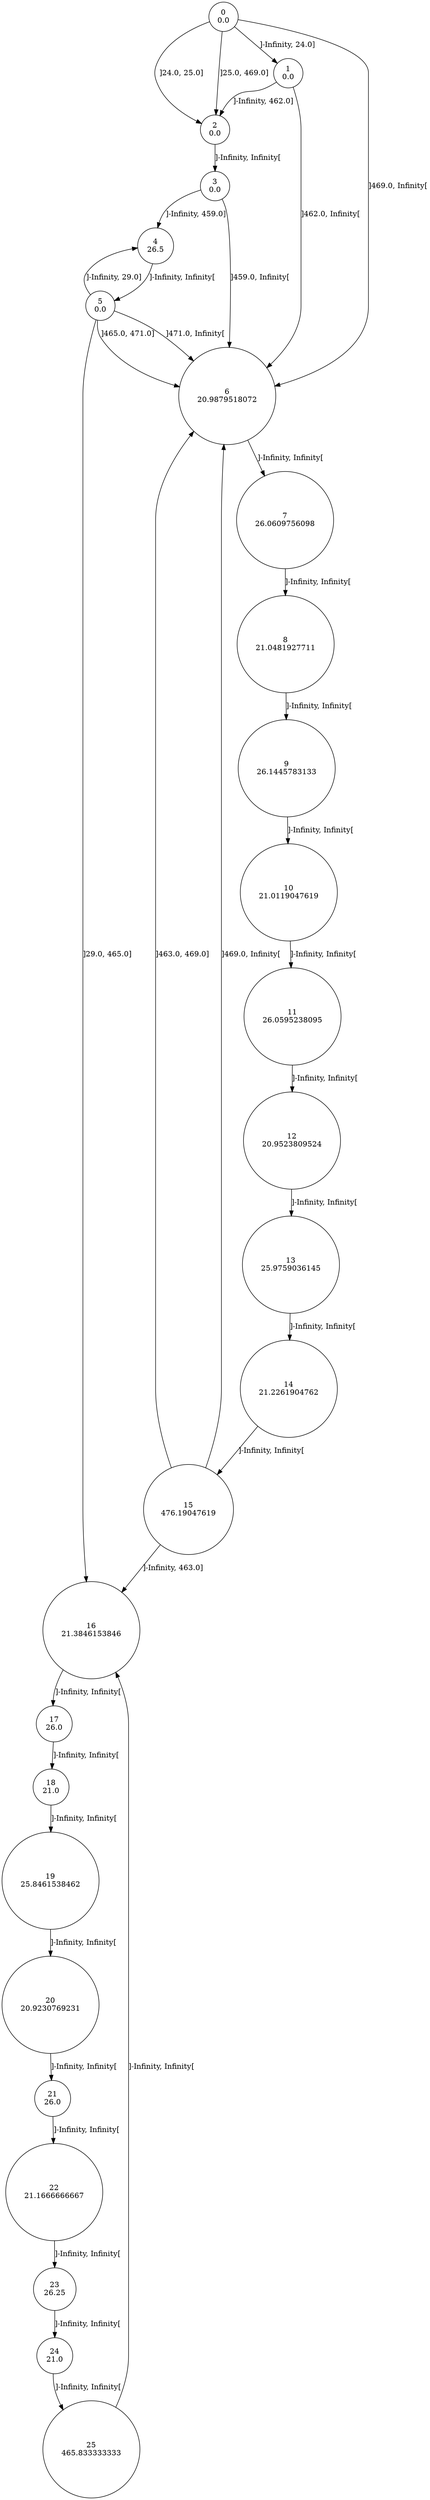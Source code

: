 digraph a {
0 [shape=circle, label="0\n0.0"];
	0 -> 1 [label="]-Infinity, 24.0]"];
	0 -> 2 [label="]24.0, 25.0]"];
	0 -> 2 [label="]25.0, 469.0]"];
	0 -> 6 [label="]469.0, Infinity["];
1 [shape=circle, label="1\n0.0"];
	1 -> 2 [label="]-Infinity, 462.0]"];
	1 -> 6 [label="]462.0, Infinity["];
2 [shape=circle, label="2\n0.0"];
	2 -> 3 [label="]-Infinity, Infinity["];
3 [shape=circle, label="3\n0.0"];
	3 -> 4 [label="]-Infinity, 459.0]"];
	3 -> 6 [label="]459.0, Infinity["];
4 [shape=circle, label="4\n26.5"];
	4 -> 5 [label="]-Infinity, Infinity["];
5 [shape=circle, label="5\n0.0"];
	5 -> 4 [label="]-Infinity, 29.0]"];
	5 -> 16 [label="]29.0, 465.0]"];
	5 -> 6 [label="]465.0, 471.0]"];
	5 -> 6 [label="]471.0, Infinity["];
6 [shape=circle, label="6\n20.9879518072"];
	6 -> 7 [label="]-Infinity, Infinity["];
7 [shape=circle, label="7\n26.0609756098"];
	7 -> 8 [label="]-Infinity, Infinity["];
8 [shape=circle, label="8\n21.0481927711"];
	8 -> 9 [label="]-Infinity, Infinity["];
9 [shape=circle, label="9\n26.1445783133"];
	9 -> 10 [label="]-Infinity, Infinity["];
10 [shape=circle, label="10\n21.0119047619"];
	10 -> 11 [label="]-Infinity, Infinity["];
11 [shape=circle, label="11\n26.0595238095"];
	11 -> 12 [label="]-Infinity, Infinity["];
12 [shape=circle, label="12\n20.9523809524"];
	12 -> 13 [label="]-Infinity, Infinity["];
13 [shape=circle, label="13\n25.9759036145"];
	13 -> 14 [label="]-Infinity, Infinity["];
14 [shape=circle, label="14\n21.2261904762"];
	14 -> 15 [label="]-Infinity, Infinity["];
15 [shape=circle, label="15\n476.19047619"];
	15 -> 16 [label="]-Infinity, 463.0]"];
	15 -> 6 [label="]463.0, 469.0]"];
	15 -> 6 [label="]469.0, Infinity["];
16 [shape=circle, label="16\n21.3846153846"];
	16 -> 17 [label="]-Infinity, Infinity["];
17 [shape=circle, label="17\n26.0"];
	17 -> 18 [label="]-Infinity, Infinity["];
18 [shape=circle, label="18\n21.0"];
	18 -> 19 [label="]-Infinity, Infinity["];
19 [shape=circle, label="19\n25.8461538462"];
	19 -> 20 [label="]-Infinity, Infinity["];
20 [shape=circle, label="20\n20.9230769231"];
	20 -> 21 [label="]-Infinity, Infinity["];
21 [shape=circle, label="21\n26.0"];
	21 -> 22 [label="]-Infinity, Infinity["];
22 [shape=circle, label="22\n21.1666666667"];
	22 -> 23 [label="]-Infinity, Infinity["];
23 [shape=circle, label="23\n26.25"];
	23 -> 24 [label="]-Infinity, Infinity["];
24 [shape=circle, label="24\n21.0"];
	24 -> 25 [label="]-Infinity, Infinity["];
25 [shape=circle, label="25\n465.833333333"];
	25 -> 16 [label="]-Infinity, Infinity["];
}